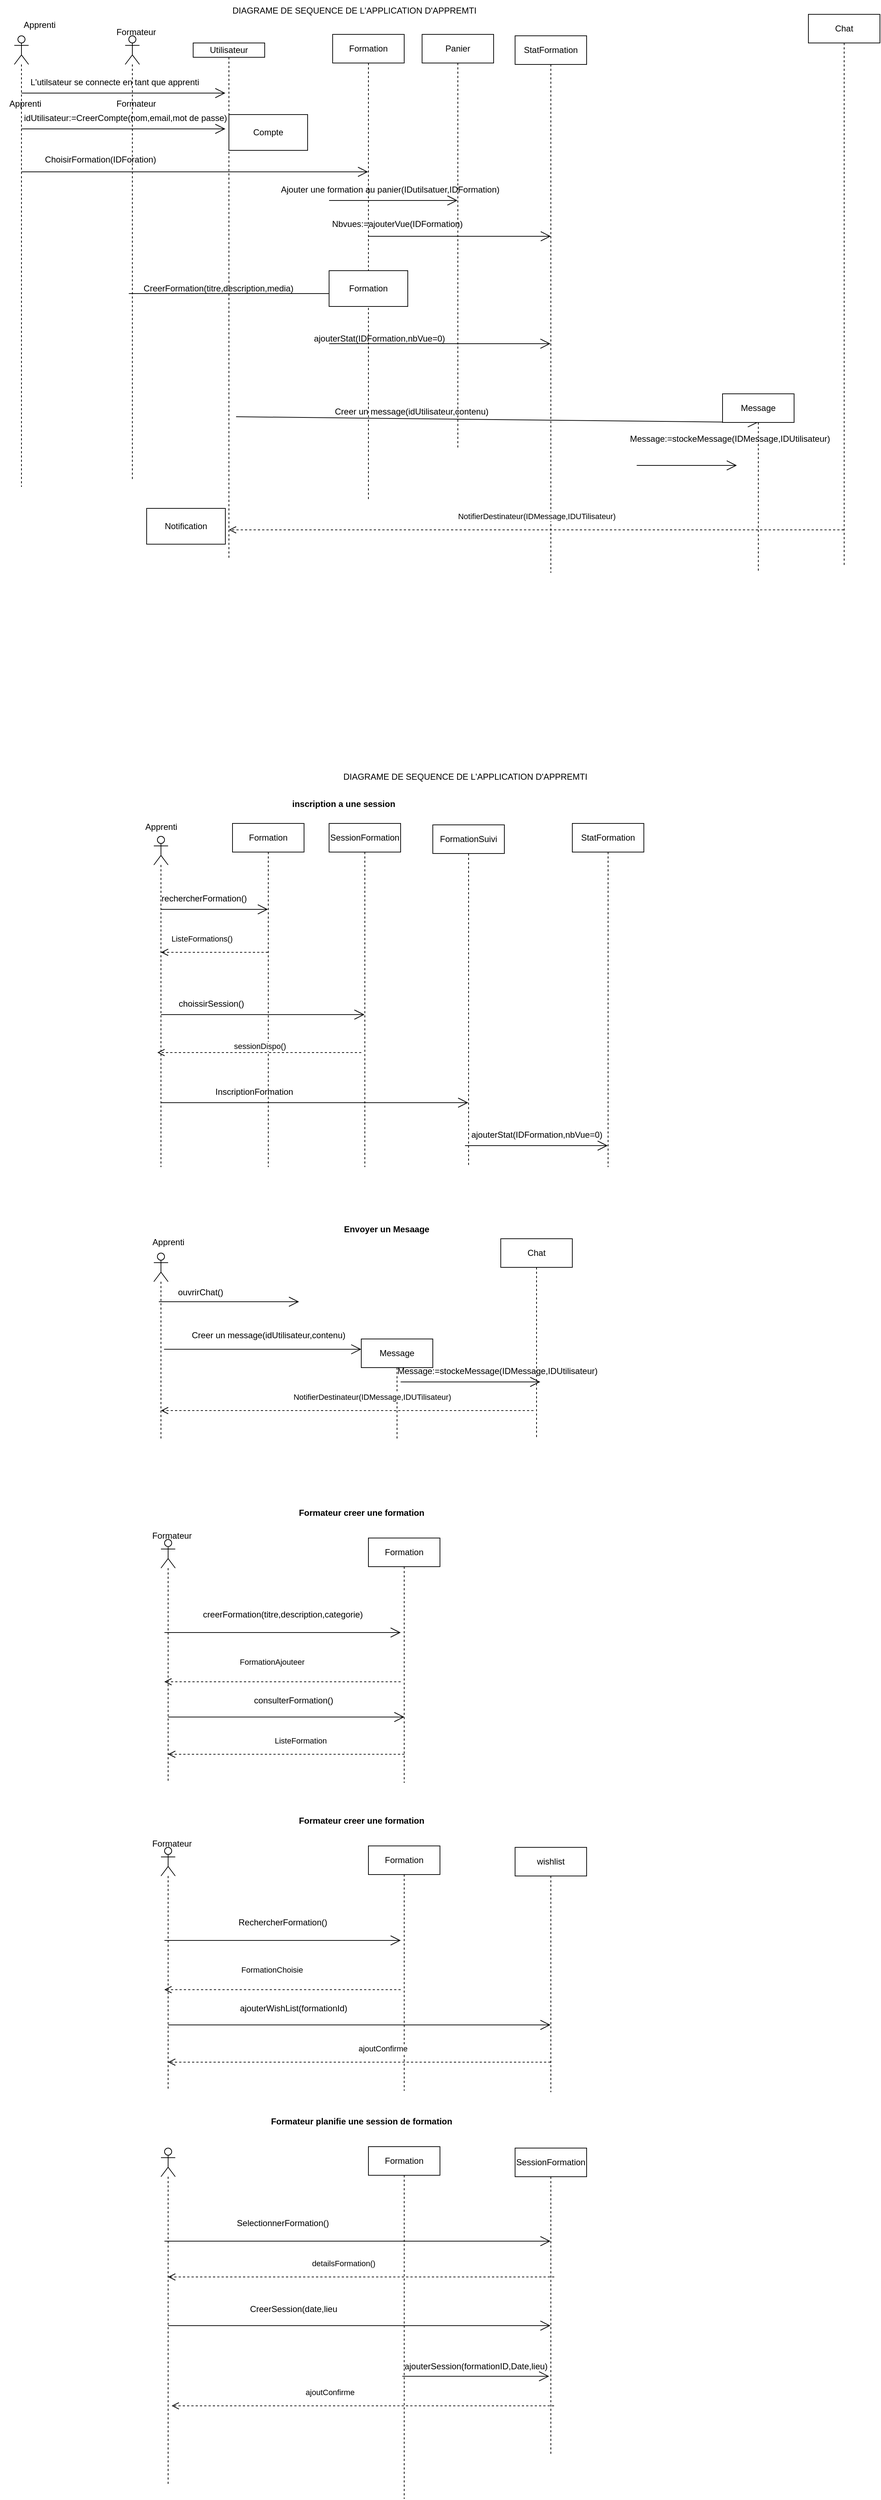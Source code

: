 <mxfile version="26.2.9">
  <diagram name="Page-1" id="2YBvvXClWsGukQMizWep">
    <mxGraphModel dx="1604" dy="1879" grid="1" gridSize="10" guides="1" tooltips="1" connect="1" arrows="1" fold="1" page="1" pageScale="1" pageWidth="850" pageHeight="1100" math="0" shadow="0">
      <root>
        <mxCell id="0" />
        <mxCell id="1" parent="0" />
        <mxCell id="4ip0zOYONYjsPPys63c3-18" value="" style="endArrow=open;endFill=1;endSize=12;html=1;rounded=0;" parent="1" source="4ip0zOYONYjsPPys63c3-19" edge="1">
          <mxGeometry width="160" relative="1" as="geometry">
            <mxPoint x="140" y="-760" as="sourcePoint" />
            <mxPoint x="435" y="-760" as="targetPoint" />
            <Array as="points" />
          </mxGeometry>
        </mxCell>
        <mxCell id="4ip0zOYONYjsPPys63c3-19" value="" style="shape=umlLifeline;perimeter=lifelinePerimeter;whiteSpace=wrap;html=1;container=1;dropTarget=0;collapsible=0;recursiveResize=0;outlineConnect=0;portConstraint=eastwest;newEdgeStyle={&quot;curved&quot;:0,&quot;rounded&quot;:0};participant=umlActor;" parent="1" vertex="1">
          <mxGeometry x="140" y="-840" width="20" height="630" as="geometry" />
        </mxCell>
        <mxCell id="4ip0zOYONYjsPPys63c3-22" value="" style="shape=umlLifeline;perimeter=lifelinePerimeter;whiteSpace=wrap;html=1;container=1;dropTarget=0;collapsible=0;recursiveResize=0;outlineConnect=0;portConstraint=eastwest;newEdgeStyle={&quot;curved&quot;:0,&quot;rounded&quot;:0};participant=umlActor;" parent="1" vertex="1">
          <mxGeometry x="295" y="-840" width="20" height="620" as="geometry" />
        </mxCell>
        <mxCell id="4ip0zOYONYjsPPys63c3-30" value="" style="endArrow=open;endFill=1;endSize=12;html=1;rounded=0;" parent="1" target="4ip0zOYONYjsPPys63c3-47" edge="1">
          <mxGeometry width="160" relative="1" as="geometry">
            <mxPoint x="300" y="-650" as="sourcePoint" />
            <mxPoint x="550" y="-650" as="targetPoint" />
            <Array as="points">
              <mxPoint x="150" y="-650" />
              <mxPoint x="390" y="-650" />
            </Array>
          </mxGeometry>
        </mxCell>
        <mxCell id="4ip0zOYONYjsPPys63c3-36" value="Panier" style="shape=umlLifeline;perimeter=lifelinePerimeter;whiteSpace=wrap;html=1;container=1;dropTarget=0;collapsible=0;recursiveResize=0;outlineConnect=0;portConstraint=eastwest;newEdgeStyle={&quot;curved&quot;:0,&quot;rounded&quot;:0};" parent="1" vertex="1">
          <mxGeometry x="710" y="-842" width="100" height="580" as="geometry" />
        </mxCell>
        <mxCell id="4ip0zOYONYjsPPys63c3-38" value="" style="endArrow=open;endFill=1;endSize=12;html=1;rounded=0;" parent="1" source="4ip0zOYONYjsPPys63c3-47" edge="1">
          <mxGeometry width="160" relative="1" as="geometry">
            <mxPoint x="730" y="-560" as="sourcePoint" />
            <mxPoint x="890" y="-560" as="targetPoint" />
          </mxGeometry>
        </mxCell>
        <mxCell id="4ip0zOYONYjsPPys63c3-39" value="StatFormation" style="shape=umlLifeline;perimeter=lifelinePerimeter;whiteSpace=wrap;html=1;container=1;dropTarget=0;collapsible=0;recursiveResize=0;outlineConnect=0;portConstraint=eastwest;newEdgeStyle={&quot;curved&quot;:0,&quot;rounded&quot;:0};" parent="1" vertex="1">
          <mxGeometry x="840" y="-840" width="100" height="750" as="geometry" />
        </mxCell>
        <mxCell id="4ip0zOYONYjsPPys63c3-40" value="Chat" style="shape=umlLifeline;perimeter=lifelinePerimeter;whiteSpace=wrap;html=1;container=1;dropTarget=0;collapsible=0;recursiveResize=0;outlineConnect=0;portConstraint=eastwest;newEdgeStyle={&quot;curved&quot;:0,&quot;rounded&quot;:0};" parent="1" vertex="1">
          <mxGeometry x="1250" y="-870" width="100" height="770" as="geometry" />
        </mxCell>
        <mxCell id="4ip0zOYONYjsPPys63c3-41" value="Apprenti" style="text;html=1;align=center;verticalAlign=middle;resizable=0;points=[];autosize=1;strokeColor=none;fillColor=none;" parent="1" vertex="1">
          <mxGeometry x="140" y="-870" width="70" height="30" as="geometry" />
        </mxCell>
        <mxCell id="4ip0zOYONYjsPPys63c3-42" value="Formateur" style="text;html=1;align=center;verticalAlign=middle;resizable=0;points=[];autosize=1;strokeColor=none;fillColor=none;" parent="1" vertex="1">
          <mxGeometry x="270" y="-860" width="80" height="30" as="geometry" />
        </mxCell>
        <mxCell id="4ip0zOYONYjsPPys63c3-43" value="" style="endArrow=open;endFill=1;endSize=12;html=1;rounded=0;" parent="1" edge="1">
          <mxGeometry width="160" relative="1" as="geometry">
            <mxPoint x="150" y="-710" as="sourcePoint" />
            <mxPoint x="435" y="-710" as="targetPoint" />
            <Array as="points" />
          </mxGeometry>
        </mxCell>
        <mxCell id="4ip0zOYONYjsPPys63c3-44" value="L&#39;utilsateur se connecte en tant que apprenti" style="text;html=1;align=center;verticalAlign=middle;resizable=0;points=[];autosize=1;strokeColor=none;fillColor=none;" parent="1" vertex="1">
          <mxGeometry x="150" y="-790" width="260" height="30" as="geometry" />
        </mxCell>
        <mxCell id="4ip0zOYONYjsPPys63c3-45" value="idUtilisateur:=CreerCompte(nom,email,mot de passe)" style="text;html=1;align=center;verticalAlign=middle;resizable=0;points=[];autosize=1;strokeColor=none;fillColor=none;" parent="1" vertex="1">
          <mxGeometry x="140" y="-740" width="310" height="30" as="geometry" />
        </mxCell>
        <mxCell id="4ip0zOYONYjsPPys63c3-46" value="Compte" style="html=1;whiteSpace=wrap;" parent="1" vertex="1">
          <mxGeometry x="440" y="-730" width="110" height="50" as="geometry" />
        </mxCell>
        <mxCell id="4ip0zOYONYjsPPys63c3-47" value="Formation" style="shape=umlLifeline;perimeter=lifelinePerimeter;whiteSpace=wrap;html=1;container=1;dropTarget=0;collapsible=0;recursiveResize=0;outlineConnect=0;portConstraint=eastwest;newEdgeStyle={&quot;curved&quot;:0,&quot;rounded&quot;:0};size=40;" parent="1" vertex="1">
          <mxGeometry x="585" y="-842" width="100" height="650" as="geometry" />
        </mxCell>
        <mxCell id="4ip0zOYONYjsPPys63c3-49" value="Ajouter une formation au panier(IDutilsatuer,IDFormation)" style="text;html=1;align=center;verticalAlign=middle;resizable=0;points=[];autosize=1;strokeColor=none;fillColor=none;" parent="1" vertex="1">
          <mxGeometry x="500" y="-640" width="330" height="30" as="geometry" />
        </mxCell>
        <mxCell id="4ip0zOYONYjsPPys63c3-53" value="" style="endArrow=open;endFill=1;endSize=12;html=1;rounded=0;" parent="1" target="4ip0zOYONYjsPPys63c3-36" edge="1">
          <mxGeometry width="160" relative="1" as="geometry">
            <mxPoint x="580" y="-610" as="sourcePoint" />
            <mxPoint x="740" y="-610" as="targetPoint" />
          </mxGeometry>
        </mxCell>
        <mxCell id="4ip0zOYONYjsPPys63c3-57" value="ChoisirFormation(IDForation)" style="text;html=1;align=center;verticalAlign=middle;resizable=0;points=[];autosize=1;strokeColor=none;fillColor=none;" parent="1" vertex="1">
          <mxGeometry x="170" y="-682" width="180" height="30" as="geometry" />
        </mxCell>
        <mxCell id="4ip0zOYONYjsPPys63c3-58" value="Nbvues:=ajouterVue(IDFormation)" style="text;html=1;align=center;verticalAlign=middle;resizable=0;points=[];autosize=1;strokeColor=none;fillColor=none;" parent="1" vertex="1">
          <mxGeometry x="570" y="-592" width="210" height="30" as="geometry" />
        </mxCell>
        <mxCell id="4ip0zOYONYjsPPys63c3-59" value="" style="endArrow=open;endFill=1;endSize=12;html=1;rounded=0;" parent="1" target="4ip0zOYONYjsPPys63c3-47" edge="1">
          <mxGeometry width="160" relative="1" as="geometry">
            <mxPoint x="300" y="-480" as="sourcePoint" />
            <mxPoint x="460" y="-480" as="targetPoint" />
          </mxGeometry>
        </mxCell>
        <mxCell id="4ip0zOYONYjsPPys63c3-60" value="CreerFormation(titre,description,media)" style="text;html=1;align=center;verticalAlign=middle;resizable=0;points=[];autosize=1;strokeColor=none;fillColor=none;" parent="1" vertex="1">
          <mxGeometry x="310" y="-502" width="230" height="30" as="geometry" />
        </mxCell>
        <mxCell id="4ip0zOYONYjsPPys63c3-61" value="Formation" style="html=1;whiteSpace=wrap;" parent="1" vertex="1">
          <mxGeometry x="580" y="-512" width="110" height="50" as="geometry" />
        </mxCell>
        <mxCell id="4ip0zOYONYjsPPys63c3-62" value="" style="endArrow=open;endFill=1;endSize=12;html=1;rounded=0;" parent="1" target="4ip0zOYONYjsPPys63c3-39" edge="1">
          <mxGeometry width="160" relative="1" as="geometry">
            <mxPoint x="580" y="-410" as="sourcePoint" />
            <mxPoint x="740" y="-410" as="targetPoint" />
          </mxGeometry>
        </mxCell>
        <mxCell id="4ip0zOYONYjsPPys63c3-63" value="ajouterStat(IDFormation,nbVue=0)" style="text;html=1;align=center;verticalAlign=middle;resizable=0;points=[];autosize=1;strokeColor=none;fillColor=none;" parent="1" vertex="1">
          <mxGeometry x="545" y="-432" width="210" height="30" as="geometry" />
        </mxCell>
        <mxCell id="4ip0zOYONYjsPPys63c3-68" value="Utilisateur" style="shape=umlLifeline;perimeter=lifelinePerimeter;whiteSpace=wrap;html=1;container=1;dropTarget=0;collapsible=0;recursiveResize=0;outlineConnect=0;portConstraint=eastwest;newEdgeStyle={&quot;curved&quot;:0,&quot;rounded&quot;:0};size=20;" parent="1" vertex="1">
          <mxGeometry x="390" y="-830" width="100" height="720" as="geometry" />
        </mxCell>
        <mxCell id="4ip0zOYONYjsPPys63c3-69" value="" style="endArrow=open;endFill=1;endSize=12;html=1;rounded=0;" parent="1" target="4ip0zOYONYjsPPys63c3-70" edge="1">
          <mxGeometry width="160" relative="1" as="geometry">
            <mxPoint x="450" y="-308" as="sourcePoint" />
            <mxPoint x="1050" y="-308" as="targetPoint" />
          </mxGeometry>
        </mxCell>
        <mxCell id="4ip0zOYONYjsPPys63c3-70" value="Message" style="shape=umlLifeline;perimeter=lifelinePerimeter;whiteSpace=wrap;html=1;container=1;dropTarget=0;collapsible=0;recursiveResize=0;outlineConnect=0;portConstraint=eastwest;newEdgeStyle={&quot;curved&quot;:0,&quot;rounded&quot;:0};" parent="1" vertex="1">
          <mxGeometry x="1130" y="-340" width="100" height="250" as="geometry" />
        </mxCell>
        <mxCell id="4ip0zOYONYjsPPys63c3-71" value="Creer un message(idUtilisateur,contenu)" style="text;html=1;align=center;verticalAlign=middle;resizable=0;points=[];autosize=1;strokeColor=none;fillColor=none;" parent="1" vertex="1">
          <mxGeometry x="575" y="-330" width="240" height="30" as="geometry" />
        </mxCell>
        <mxCell id="4ip0zOYONYjsPPys63c3-75" value="" style="endArrow=open;endFill=1;endSize=12;html=1;rounded=0;" parent="1" edge="1">
          <mxGeometry width="160" relative="1" as="geometry">
            <mxPoint x="1010" y="-240" as="sourcePoint" />
            <mxPoint x="1150" y="-240" as="targetPoint" />
            <Array as="points">
              <mxPoint x="1070" y="-240" />
            </Array>
          </mxGeometry>
        </mxCell>
        <mxCell id="4ip0zOYONYjsPPys63c3-76" value="Message:=stockeMessage(IDMessage,IDUtilisateur)" style="text;html=1;align=center;verticalAlign=middle;resizable=0;points=[];autosize=1;strokeColor=none;fillColor=none;" parent="1" vertex="1">
          <mxGeometry x="990" y="-292" width="300" height="30" as="geometry" />
        </mxCell>
        <mxCell id="4ip0zOYONYjsPPys63c3-77" value="NotifierDestinateur(IDMessage,IDUTilisateur)" style="html=1;verticalAlign=bottom;endArrow=open;dashed=1;endSize=8;curved=0;rounded=0;" parent="1" source="4ip0zOYONYjsPPys63c3-40" target="4ip0zOYONYjsPPys63c3-68" edge="1">
          <mxGeometry y="-10" relative="1" as="geometry">
            <mxPoint x="1130" y="-150" as="sourcePoint" />
            <mxPoint x="460" y="-160" as="targetPoint" />
            <Array as="points">
              <mxPoint x="1100" y="-150" />
            </Array>
            <mxPoint as="offset" />
          </mxGeometry>
        </mxCell>
        <mxCell id="4ip0zOYONYjsPPys63c3-78" value="Notification" style="html=1;whiteSpace=wrap;" parent="1" vertex="1">
          <mxGeometry x="325" y="-180" width="110" height="50" as="geometry" />
        </mxCell>
        <mxCell id="4ip0zOYONYjsPPys63c3-79" value="DIAGRAME DE SEQUENCE DE L&#39;APPLICATION D&#39;APPREMTI" style="text;html=1;align=center;verticalAlign=middle;resizable=0;points=[];autosize=1;strokeColor=none;fillColor=none;" parent="1" vertex="1">
          <mxGeometry x="435" y="-890" width="360" height="30" as="geometry" />
        </mxCell>
        <mxCell id="nh1nfmwR9qEkahNtJy00-2" value="" style="endArrow=open;endFill=1;endSize=12;html=1;rounded=0;" edge="1" parent="1" source="nh1nfmwR9qEkahNtJy00-3" target="nh1nfmwR9qEkahNtJy00-15">
          <mxGeometry width="160" relative="1" as="geometry">
            <mxPoint x="240" y="380" as="sourcePoint" />
            <mxPoint x="525.5" y="380" as="targetPoint" />
            <Array as="points">
              <mxPoint x="400" y="380" />
            </Array>
          </mxGeometry>
        </mxCell>
        <mxCell id="nh1nfmwR9qEkahNtJy00-3" value="" style="shape=umlLifeline;perimeter=lifelinePerimeter;whiteSpace=wrap;html=1;container=1;dropTarget=0;collapsible=0;recursiveResize=0;outlineConnect=0;portConstraint=eastwest;newEdgeStyle={&quot;curved&quot;:0,&quot;rounded&quot;:0};participant=umlActor;" vertex="1" parent="1">
          <mxGeometry x="335" y="278" width="20" height="462" as="geometry" />
        </mxCell>
        <mxCell id="nh1nfmwR9qEkahNtJy00-6" value="SessionFormation" style="shape=umlLifeline;perimeter=lifelinePerimeter;whiteSpace=wrap;html=1;container=1;dropTarget=0;collapsible=0;recursiveResize=0;outlineConnect=0;portConstraint=eastwest;newEdgeStyle={&quot;curved&quot;:0,&quot;rounded&quot;:0};" vertex="1" parent="1">
          <mxGeometry x="580" y="260" width="100" height="480" as="geometry" />
        </mxCell>
        <mxCell id="nh1nfmwR9qEkahNtJy00-8" value="StatFormation" style="shape=umlLifeline;perimeter=lifelinePerimeter;whiteSpace=wrap;html=1;container=1;dropTarget=0;collapsible=0;recursiveResize=0;outlineConnect=0;portConstraint=eastwest;newEdgeStyle={&quot;curved&quot;:0,&quot;rounded&quot;:0};" vertex="1" parent="1">
          <mxGeometry x="920" y="260" width="100" height="480" as="geometry" />
        </mxCell>
        <mxCell id="nh1nfmwR9qEkahNtJy00-9" value="Apprenti" style="text;html=1;align=center;verticalAlign=middle;resizable=0;points=[];autosize=1;strokeColor=none;fillColor=none;" vertex="1" parent="1">
          <mxGeometry x="310" y="250" width="70" height="30" as="geometry" />
        </mxCell>
        <mxCell id="nh1nfmwR9qEkahNtJy00-12" value="rechercherFormation()" style="text;html=1;align=center;verticalAlign=middle;resizable=0;points=[];autosize=1;strokeColor=none;fillColor=none;" vertex="1" parent="1">
          <mxGeometry x="335" y="350" width="140" height="30" as="geometry" />
        </mxCell>
        <mxCell id="nh1nfmwR9qEkahNtJy00-15" value="Formation" style="shape=umlLifeline;perimeter=lifelinePerimeter;whiteSpace=wrap;html=1;container=1;dropTarget=0;collapsible=0;recursiveResize=0;outlineConnect=0;portConstraint=eastwest;newEdgeStyle={&quot;curved&quot;:0,&quot;rounded&quot;:0};size=40;" vertex="1" parent="1">
          <mxGeometry x="445" y="260" width="100" height="480" as="geometry" />
        </mxCell>
        <mxCell id="nh1nfmwR9qEkahNtJy00-23" value="" style="endArrow=open;endFill=1;endSize=12;html=1;rounded=0;" edge="1" parent="1" target="nh1nfmwR9qEkahNtJy00-8">
          <mxGeometry width="160" relative="1" as="geometry">
            <mxPoint x="770" y="710" as="sourcePoint" />
            <mxPoint x="930" y="710" as="targetPoint" />
          </mxGeometry>
        </mxCell>
        <mxCell id="nh1nfmwR9qEkahNtJy00-24" value="ajouterStat(IDFormation,nbVue=0)" style="text;html=1;align=center;verticalAlign=middle;resizable=0;points=[];autosize=1;strokeColor=none;fillColor=none;" vertex="1" parent="1">
          <mxGeometry x="765" y="680" width="210" height="30" as="geometry" />
        </mxCell>
        <mxCell id="nh1nfmwR9qEkahNtJy00-32" value="DIAGRAME DE SEQUENCE DE L&#39;APPLICATION D&#39;APPREMTI" style="text;html=1;align=center;verticalAlign=middle;resizable=0;points=[];autosize=1;strokeColor=none;fillColor=none;" vertex="1" parent="1">
          <mxGeometry x="590" y="180" width="360" height="30" as="geometry" />
        </mxCell>
        <mxCell id="nh1nfmwR9qEkahNtJy00-37" value="ListeFormations()" style="html=1;verticalAlign=bottom;endArrow=open;dashed=1;endSize=8;curved=0;rounded=0;" edge="1" parent="1" source="nh1nfmwR9qEkahNtJy00-15" target="nh1nfmwR9qEkahNtJy00-3">
          <mxGeometry x="0.26" y="-10" relative="1" as="geometry">
            <mxPoint x="480" y="510" as="sourcePoint" />
            <mxPoint x="400" y="510" as="targetPoint" />
            <Array as="points">
              <mxPoint x="410" y="440" />
            </Array>
            <mxPoint x="1" as="offset" />
          </mxGeometry>
        </mxCell>
        <mxCell id="nh1nfmwR9qEkahNtJy00-38" value="" style="endArrow=open;endFill=1;endSize=12;html=1;rounded=0;" edge="1" parent="1" source="nh1nfmwR9qEkahNtJy00-3" target="nh1nfmwR9qEkahNtJy00-6">
          <mxGeometry width="160" relative="1" as="geometry">
            <mxPoint x="355" y="527" as="sourcePoint" />
            <mxPoint x="505" y="527" as="targetPoint" />
            <Array as="points">
              <mxPoint x="410" y="527" />
            </Array>
          </mxGeometry>
        </mxCell>
        <mxCell id="nh1nfmwR9qEkahNtJy00-39" value="choissirSession()" style="text;html=1;align=center;verticalAlign=middle;resizable=0;points=[];autosize=1;strokeColor=none;fillColor=none;" vertex="1" parent="1">
          <mxGeometry x="360" y="497" width="110" height="30" as="geometry" />
        </mxCell>
        <mxCell id="nh1nfmwR9qEkahNtJy00-41" value="sessionDispo()" style="html=1;verticalAlign=bottom;endArrow=open;dashed=1;endSize=8;curved=0;rounded=0;" edge="1" parent="1">
          <mxGeometry relative="1" as="geometry">
            <mxPoint x="625" y="580" as="sourcePoint" />
            <mxPoint x="340" y="580" as="targetPoint" />
          </mxGeometry>
        </mxCell>
        <mxCell id="nh1nfmwR9qEkahNtJy00-42" value="FormationSuivi" style="shape=umlLifeline;perimeter=lifelinePerimeter;whiteSpace=wrap;html=1;container=1;dropTarget=0;collapsible=0;recursiveResize=0;outlineConnect=0;portConstraint=eastwest;newEdgeStyle={&quot;curved&quot;:0,&quot;rounded&quot;:0};" vertex="1" parent="1">
          <mxGeometry x="725" y="262" width="100" height="478" as="geometry" />
        </mxCell>
        <mxCell id="nh1nfmwR9qEkahNtJy00-43" value="" style="endArrow=open;endFill=1;endSize=12;html=1;rounded=0;" edge="1" parent="1" source="nh1nfmwR9qEkahNtJy00-3" target="nh1nfmwR9qEkahNtJy00-42">
          <mxGeometry width="160" relative="1" as="geometry">
            <mxPoint x="445" y="650" as="sourcePoint" />
            <mxPoint x="730" y="650" as="targetPoint" />
            <Array as="points">
              <mxPoint x="510" y="650" />
            </Array>
          </mxGeometry>
        </mxCell>
        <mxCell id="nh1nfmwR9qEkahNtJy00-44" value="InscriptionFormation" style="text;html=1;align=center;verticalAlign=middle;resizable=0;points=[];autosize=1;strokeColor=none;fillColor=none;" vertex="1" parent="1">
          <mxGeometry x="410" y="620" width="130" height="30" as="geometry" />
        </mxCell>
        <mxCell id="nh1nfmwR9qEkahNtJy00-45" value="inscription a une session" style="text;align=center;fontStyle=1;verticalAlign=middle;spacingLeft=3;spacingRight=3;strokeColor=none;rotatable=0;points=[[0,0.5],[1,0.5]];portConstraint=eastwest;html=1;" vertex="1" parent="1">
          <mxGeometry x="560" y="220" width="80" height="26" as="geometry" />
        </mxCell>
        <mxCell id="nh1nfmwR9qEkahNtJy00-49" value="Apprenti" style="text;html=1;align=center;verticalAlign=middle;resizable=0;points=[];autosize=1;strokeColor=none;fillColor=none;" vertex="1" parent="1">
          <mxGeometry x="120" y="-760" width="70" height="30" as="geometry" />
        </mxCell>
        <mxCell id="nh1nfmwR9qEkahNtJy00-53" value="" style="shape=umlLifeline;perimeter=lifelinePerimeter;whiteSpace=wrap;html=1;container=1;dropTarget=0;collapsible=0;recursiveResize=0;outlineConnect=0;portConstraint=eastwest;newEdgeStyle={&quot;curved&quot;:0,&quot;rounded&quot;:0};participant=umlActor;" vertex="1" parent="1">
          <mxGeometry x="335" y="860" width="20" height="260" as="geometry" />
        </mxCell>
        <mxCell id="nh1nfmwR9qEkahNtJy00-59" value="Chat" style="shape=umlLifeline;perimeter=lifelinePerimeter;whiteSpace=wrap;html=1;container=1;dropTarget=0;collapsible=0;recursiveResize=0;outlineConnect=0;portConstraint=eastwest;newEdgeStyle={&quot;curved&quot;:0,&quot;rounded&quot;:0};" vertex="1" parent="1">
          <mxGeometry x="820" y="840" width="100" height="280" as="geometry" />
        </mxCell>
        <mxCell id="nh1nfmwR9qEkahNtJy00-60" value="Apprenti" style="text;html=1;align=center;verticalAlign=middle;resizable=0;points=[];autosize=1;strokeColor=none;fillColor=none;" vertex="1" parent="1">
          <mxGeometry x="320" y="830" width="70" height="30" as="geometry" />
        </mxCell>
        <mxCell id="nh1nfmwR9qEkahNtJy00-77" value="Creer un message(idUtilisateur,contenu)" style="text;html=1;align=center;verticalAlign=middle;resizable=0;points=[];autosize=1;strokeColor=none;fillColor=none;" vertex="1" parent="1">
          <mxGeometry x="375" y="960" width="240" height="30" as="geometry" />
        </mxCell>
        <mxCell id="nh1nfmwR9qEkahNtJy00-78" value="" style="endArrow=open;endFill=1;endSize=12;html=1;rounded=0;" edge="1" parent="1">
          <mxGeometry width="160" relative="1" as="geometry">
            <mxPoint x="680.004" y="1040" as="sourcePoint" />
            <mxPoint x="875.18" y="1040" as="targetPoint" />
            <Array as="points" />
          </mxGeometry>
        </mxCell>
        <mxCell id="nh1nfmwR9qEkahNtJy00-84" value="Envoyer un Mesaage" style="text;align=center;fontStyle=1;verticalAlign=middle;spacingLeft=3;spacingRight=3;strokeColor=none;rotatable=0;points=[[0,0.5],[1,0.5]];portConstraint=eastwest;html=1;" vertex="1" parent="1">
          <mxGeometry x="620" y="814" width="80" height="26" as="geometry" />
        </mxCell>
        <mxCell id="nh1nfmwR9qEkahNtJy00-86" value="Message" style="shape=umlLifeline;perimeter=lifelinePerimeter;whiteSpace=wrap;html=1;container=1;dropTarget=0;collapsible=0;recursiveResize=0;outlineConnect=0;portConstraint=eastwest;newEdgeStyle={&quot;curved&quot;:0,&quot;rounded&quot;:0};" vertex="1" parent="1">
          <mxGeometry x="625" y="980" width="100" height="140" as="geometry" />
        </mxCell>
        <mxCell id="nh1nfmwR9qEkahNtJy00-87" value="Message:=stockeMessage(IDMessage,IDUtilisateur)" style="text;html=1;align=center;verticalAlign=middle;resizable=0;points=[];autosize=1;strokeColor=none;fillColor=none;" vertex="1" parent="1">
          <mxGeometry x="665" y="1010" width="300" height="30" as="geometry" />
        </mxCell>
        <mxCell id="nh1nfmwR9qEkahNtJy00-88" value="NotifierDestinateur(IDMessage,IDUTilisateur)" style="html=1;verticalAlign=bottom;endArrow=open;dashed=1;endSize=8;curved=0;rounded=0;" edge="1" parent="1" target="nh1nfmwR9qEkahNtJy00-53">
          <mxGeometry x="-0.134" y="-10" relative="1" as="geometry">
            <mxPoint x="865.68" y="1080" as="sourcePoint" />
            <mxPoint x="580.004" y="1080" as="targetPoint" />
            <Array as="points">
              <mxPoint x="795.68" y="1080" />
              <mxPoint x="715.68" y="1080" />
            </Array>
            <mxPoint as="offset" />
          </mxGeometry>
        </mxCell>
        <mxCell id="nh1nfmwR9qEkahNtJy00-90" value="" style="endArrow=open;endFill=1;endSize=12;html=1;rounded=0;" edge="1" parent="1">
          <mxGeometry width="160" relative="1" as="geometry">
            <mxPoint x="349.324" y="994.41" as="sourcePoint" />
            <mxPoint x="625" y="994.41" as="targetPoint" />
            <Array as="points" />
          </mxGeometry>
        </mxCell>
        <mxCell id="nh1nfmwR9qEkahNtJy00-91" value="" style="endArrow=open;endFill=1;endSize=12;html=1;rounded=0;" edge="1" parent="1">
          <mxGeometry width="160" relative="1" as="geometry">
            <mxPoint x="342" y="928" as="sourcePoint" />
            <mxPoint x="538" y="928" as="targetPoint" />
            <Array as="points" />
          </mxGeometry>
        </mxCell>
        <mxCell id="nh1nfmwR9qEkahNtJy00-92" value="ouvrirChat()" style="text;html=1;align=center;verticalAlign=middle;resizable=0;points=[];autosize=1;strokeColor=none;fillColor=none;" vertex="1" parent="1">
          <mxGeometry x="355" y="900" width="90" height="30" as="geometry" />
        </mxCell>
        <mxCell id="nh1nfmwR9qEkahNtJy00-95" value="Formateur" style="text;html=1;align=center;verticalAlign=middle;resizable=0;points=[];autosize=1;strokeColor=none;fillColor=none;" vertex="1" parent="1">
          <mxGeometry x="270" y="-760" width="80" height="30" as="geometry" />
        </mxCell>
        <mxCell id="nh1nfmwR9qEkahNtJy00-98" value="" style="shape=umlLifeline;perimeter=lifelinePerimeter;whiteSpace=wrap;html=1;container=1;dropTarget=0;collapsible=0;recursiveResize=0;outlineConnect=0;portConstraint=eastwest;newEdgeStyle={&quot;curved&quot;:0,&quot;rounded&quot;:0};participant=umlActor;" vertex="1" parent="1">
          <mxGeometry x="345" y="1260" width="20" height="340" as="geometry" />
        </mxCell>
        <mxCell id="nh1nfmwR9qEkahNtJy00-100" value="Formateur" style="text;html=1;align=center;verticalAlign=middle;resizable=0;points=[];autosize=1;strokeColor=none;fillColor=none;" vertex="1" parent="1">
          <mxGeometry x="320" y="1240" width="80" height="30" as="geometry" />
        </mxCell>
        <mxCell id="nh1nfmwR9qEkahNtJy00-103" value="Formation" style="shape=umlLifeline;perimeter=lifelinePerimeter;whiteSpace=wrap;html=1;container=1;dropTarget=0;collapsible=0;recursiveResize=0;outlineConnect=0;portConstraint=eastwest;newEdgeStyle={&quot;curved&quot;:0,&quot;rounded&quot;:0};size=40;" vertex="1" parent="1">
          <mxGeometry x="635" y="1258" width="100" height="342" as="geometry" />
        </mxCell>
        <mxCell id="nh1nfmwR9qEkahNtJy00-104" value="consulterFormation()" style="text;html=1;align=center;verticalAlign=middle;resizable=0;points=[];autosize=1;strokeColor=none;fillColor=none;" vertex="1" parent="1">
          <mxGeometry x="465" y="1470" width="130" height="30" as="geometry" />
        </mxCell>
        <mxCell id="nh1nfmwR9qEkahNtJy00-105" value="" style="endArrow=open;endFill=1;endSize=12;html=1;rounded=0;" edge="1" parent="1">
          <mxGeometry width="160" relative="1" as="geometry">
            <mxPoint x="355" y="1508" as="sourcePoint" />
            <mxPoint x="685.25" y="1508" as="targetPoint" />
          </mxGeometry>
        </mxCell>
        <mxCell id="nh1nfmwR9qEkahNtJy00-113" value="creerFormation(titre,description,categorie)" style="text;html=1;align=center;verticalAlign=middle;resizable=0;points=[];autosize=1;strokeColor=none;fillColor=none;" vertex="1" parent="1">
          <mxGeometry x="390" y="1350" width="250" height="30" as="geometry" />
        </mxCell>
        <mxCell id="nh1nfmwR9qEkahNtJy00-114" value="" style="endArrow=open;endFill=1;endSize=12;html=1;rounded=0;" edge="1" parent="1">
          <mxGeometry width="160" relative="1" as="geometry">
            <mxPoint x="349.88" y="1390" as="sourcePoint" />
            <mxPoint x="680.13" y="1390" as="targetPoint" />
          </mxGeometry>
        </mxCell>
        <mxCell id="nh1nfmwR9qEkahNtJy00-115" value="FormationAjouteer" style="html=1;verticalAlign=bottom;endArrow=open;dashed=1;endSize=8;curved=0;rounded=0;" edge="1" parent="1">
          <mxGeometry x="0.09" y="-19" relative="1" as="geometry">
            <mxPoint x="680" y="1458.75" as="sourcePoint" />
            <mxPoint x="349.75" y="1458.75" as="targetPoint" />
            <mxPoint as="offset" />
          </mxGeometry>
        </mxCell>
        <mxCell id="nh1nfmwR9qEkahNtJy00-116" value="ListeFormation" style="html=1;verticalAlign=bottom;endArrow=open;dashed=1;endSize=8;curved=0;rounded=0;" edge="1" parent="1">
          <mxGeometry x="-0.12" y="-10" relative="1" as="geometry">
            <mxPoint x="685.25" y="1560" as="sourcePoint" />
            <mxPoint x="355" y="1560" as="targetPoint" />
            <mxPoint as="offset" />
          </mxGeometry>
        </mxCell>
        <mxCell id="nh1nfmwR9qEkahNtJy00-117" value="Formateur creer une formation" style="text;align=center;fontStyle=1;verticalAlign=middle;spacingLeft=3;spacingRight=3;strokeColor=none;rotatable=0;points=[[0,0.5],[1,0.5]];portConstraint=eastwest;html=1;" vertex="1" parent="1">
          <mxGeometry x="585" y="1210" width="80" height="26" as="geometry" />
        </mxCell>
        <mxCell id="nh1nfmwR9qEkahNtJy00-118" value="" style="shape=umlLifeline;perimeter=lifelinePerimeter;whiteSpace=wrap;html=1;container=1;dropTarget=0;collapsible=0;recursiveResize=0;outlineConnect=0;portConstraint=eastwest;newEdgeStyle={&quot;curved&quot;:0,&quot;rounded&quot;:0};participant=umlActor;" vertex="1" parent="1">
          <mxGeometry x="345" y="1690" width="20" height="340" as="geometry" />
        </mxCell>
        <mxCell id="nh1nfmwR9qEkahNtJy00-119" value="Formateur" style="text;html=1;align=center;verticalAlign=middle;resizable=0;points=[];autosize=1;strokeColor=none;fillColor=none;" vertex="1" parent="1">
          <mxGeometry x="320" y="1670" width="80" height="30" as="geometry" />
        </mxCell>
        <mxCell id="nh1nfmwR9qEkahNtJy00-120" value="Formation" style="shape=umlLifeline;perimeter=lifelinePerimeter;whiteSpace=wrap;html=1;container=1;dropTarget=0;collapsible=0;recursiveResize=0;outlineConnect=0;portConstraint=eastwest;newEdgeStyle={&quot;curved&quot;:0,&quot;rounded&quot;:0};size=40;" vertex="1" parent="1">
          <mxGeometry x="635" y="1688" width="100" height="342" as="geometry" />
        </mxCell>
        <mxCell id="nh1nfmwR9qEkahNtJy00-121" value="ajouterWishList(formationId)" style="text;html=1;align=center;verticalAlign=middle;resizable=0;points=[];autosize=1;strokeColor=none;fillColor=none;" vertex="1" parent="1">
          <mxGeometry x="445" y="1900" width="170" height="30" as="geometry" />
        </mxCell>
        <mxCell id="nh1nfmwR9qEkahNtJy00-122" value="" style="endArrow=open;endFill=1;endSize=12;html=1;rounded=0;" edge="1" parent="1" target="nh1nfmwR9qEkahNtJy00-128">
          <mxGeometry width="160" relative="1" as="geometry">
            <mxPoint x="355" y="1938" as="sourcePoint" />
            <mxPoint x="800" y="1938" as="targetPoint" />
          </mxGeometry>
        </mxCell>
        <mxCell id="nh1nfmwR9qEkahNtJy00-123" value="RechercherFormation()" style="text;html=1;align=center;verticalAlign=middle;resizable=0;points=[];autosize=1;strokeColor=none;fillColor=none;" vertex="1" parent="1">
          <mxGeometry x="440" y="1780" width="150" height="30" as="geometry" />
        </mxCell>
        <mxCell id="nh1nfmwR9qEkahNtJy00-124" value="" style="endArrow=open;endFill=1;endSize=12;html=1;rounded=0;" edge="1" parent="1">
          <mxGeometry width="160" relative="1" as="geometry">
            <mxPoint x="349.88" y="1820" as="sourcePoint" />
            <mxPoint x="680.13" y="1820" as="targetPoint" />
          </mxGeometry>
        </mxCell>
        <mxCell id="nh1nfmwR9qEkahNtJy00-125" value="FormationChoisie" style="html=1;verticalAlign=bottom;endArrow=open;dashed=1;endSize=8;curved=0;rounded=0;" edge="1" parent="1">
          <mxGeometry x="0.09" y="-19" relative="1" as="geometry">
            <mxPoint x="680" y="1888.75" as="sourcePoint" />
            <mxPoint x="349.75" y="1888.75" as="targetPoint" />
            <mxPoint as="offset" />
          </mxGeometry>
        </mxCell>
        <mxCell id="nh1nfmwR9qEkahNtJy00-126" value="ajoutConfirme" style="html=1;verticalAlign=bottom;endArrow=open;dashed=1;endSize=8;curved=0;rounded=0;" edge="1" parent="1" source="nh1nfmwR9qEkahNtJy00-128">
          <mxGeometry x="-0.122" y="-10" relative="1" as="geometry">
            <mxPoint x="685.25" y="1990" as="sourcePoint" />
            <mxPoint x="355" y="1990" as="targetPoint" />
            <mxPoint as="offset" />
          </mxGeometry>
        </mxCell>
        <mxCell id="nh1nfmwR9qEkahNtJy00-127" value="Formateur creer une formation" style="text;align=center;fontStyle=1;verticalAlign=middle;spacingLeft=3;spacingRight=3;strokeColor=none;rotatable=0;points=[[0,0.5],[1,0.5]];portConstraint=eastwest;html=1;" vertex="1" parent="1">
          <mxGeometry x="585" y="1640" width="80" height="26" as="geometry" />
        </mxCell>
        <mxCell id="nh1nfmwR9qEkahNtJy00-128" value="wishlist" style="shape=umlLifeline;perimeter=lifelinePerimeter;whiteSpace=wrap;html=1;container=1;dropTarget=0;collapsible=0;recursiveResize=0;outlineConnect=0;portConstraint=eastwest;newEdgeStyle={&quot;curved&quot;:0,&quot;rounded&quot;:0};size=40;" vertex="1" parent="1">
          <mxGeometry x="840" y="1690" width="100" height="342" as="geometry" />
        </mxCell>
        <mxCell id="nh1nfmwR9qEkahNtJy00-129" value="" style="shape=umlLifeline;perimeter=lifelinePerimeter;whiteSpace=wrap;html=1;container=1;dropTarget=0;collapsible=0;recursiveResize=0;outlineConnect=0;portConstraint=eastwest;newEdgeStyle={&quot;curved&quot;:0,&quot;rounded&quot;:0};participant=umlActor;" vertex="1" parent="1">
          <mxGeometry x="345" y="2110" width="20" height="470" as="geometry" />
        </mxCell>
        <mxCell id="nh1nfmwR9qEkahNtJy00-130" value="Formation" style="shape=umlLifeline;perimeter=lifelinePerimeter;whiteSpace=wrap;html=1;container=1;dropTarget=0;collapsible=0;recursiveResize=0;outlineConnect=0;portConstraint=eastwest;newEdgeStyle={&quot;curved&quot;:0,&quot;rounded&quot;:0};size=40;" vertex="1" parent="1">
          <mxGeometry x="635" y="2108" width="100" height="492" as="geometry" />
        </mxCell>
        <mxCell id="nh1nfmwR9qEkahNtJy00-131" value="CreerSession(date,lieu" style="text;html=1;align=center;verticalAlign=middle;resizable=0;points=[];autosize=1;strokeColor=none;fillColor=none;" vertex="1" parent="1">
          <mxGeometry x="455" y="2320" width="150" height="30" as="geometry" />
        </mxCell>
        <mxCell id="nh1nfmwR9qEkahNtJy00-132" value="" style="endArrow=open;endFill=1;endSize=12;html=1;rounded=0;" edge="1" parent="1" target="nh1nfmwR9qEkahNtJy00-138">
          <mxGeometry width="160" relative="1" as="geometry">
            <mxPoint x="355" y="2358" as="sourcePoint" />
            <mxPoint x="800" y="2358" as="targetPoint" />
          </mxGeometry>
        </mxCell>
        <mxCell id="nh1nfmwR9qEkahNtJy00-133" value="SelectionnerFormation()" style="text;html=1;align=center;verticalAlign=middle;resizable=0;points=[];autosize=1;strokeColor=none;fillColor=none;" vertex="1" parent="1">
          <mxGeometry x="440" y="2200" width="150" height="30" as="geometry" />
        </mxCell>
        <mxCell id="nh1nfmwR9qEkahNtJy00-134" value="" style="endArrow=open;endFill=1;endSize=12;html=1;rounded=0;" edge="1" parent="1" target="nh1nfmwR9qEkahNtJy00-138">
          <mxGeometry width="160" relative="1" as="geometry">
            <mxPoint x="349.88" y="2240" as="sourcePoint" />
            <mxPoint x="680.13" y="2240" as="targetPoint" />
          </mxGeometry>
        </mxCell>
        <mxCell id="nh1nfmwR9qEkahNtJy00-135" value="detailsFormation()" style="html=1;verticalAlign=bottom;endArrow=open;dashed=1;endSize=8;curved=0;rounded=0;" edge="1" parent="1">
          <mxGeometry x="0.092" y="-10" relative="1" as="geometry">
            <mxPoint x="894.75" y="2290" as="sourcePoint" />
            <mxPoint x="355" y="2290" as="targetPoint" />
            <mxPoint as="offset" />
          </mxGeometry>
        </mxCell>
        <mxCell id="nh1nfmwR9qEkahNtJy00-136" value="ajoutConfirme" style="html=1;verticalAlign=bottom;endArrow=open;dashed=1;endSize=8;curved=0;rounded=0;" edge="1" parent="1">
          <mxGeometry x="0.177" y="-10" relative="1" as="geometry">
            <mxPoint x="894.5" y="2470" as="sourcePoint" />
            <mxPoint x="360" y="2470" as="targetPoint" />
            <mxPoint x="1" as="offset" />
          </mxGeometry>
        </mxCell>
        <mxCell id="nh1nfmwR9qEkahNtJy00-137" value="Formateur planifie une session de formation" style="text;align=center;fontStyle=1;verticalAlign=middle;spacingLeft=3;spacingRight=3;strokeColor=none;rotatable=0;points=[[0,0.5],[1,0.5]];portConstraint=eastwest;html=1;" vertex="1" parent="1">
          <mxGeometry x="585" y="2060" width="80" height="26" as="geometry" />
        </mxCell>
        <mxCell id="nh1nfmwR9qEkahNtJy00-138" value="SessionFormation" style="shape=umlLifeline;perimeter=lifelinePerimeter;whiteSpace=wrap;html=1;container=1;dropTarget=0;collapsible=0;recursiveResize=0;outlineConnect=0;portConstraint=eastwest;newEdgeStyle={&quot;curved&quot;:0,&quot;rounded&quot;:0};size=40;" vertex="1" parent="1">
          <mxGeometry x="840" y="2110" width="100" height="430" as="geometry" />
        </mxCell>
        <mxCell id="nh1nfmwR9qEkahNtJy00-139" value="ajouterSession(formationID,Date,lieu)" style="text;html=1;align=center;verticalAlign=middle;resizable=0;points=[];autosize=1;strokeColor=none;fillColor=none;" vertex="1" parent="1">
          <mxGeometry x="675" y="2400" width="220" height="30" as="geometry" />
        </mxCell>
        <mxCell id="nh1nfmwR9qEkahNtJy00-140" value="" style="endArrow=open;endFill=1;endSize=12;html=1;rounded=0;" edge="1" parent="1">
          <mxGeometry width="160" relative="1" as="geometry">
            <mxPoint x="682.37" y="2428.75" as="sourcePoint" />
            <mxPoint x="887.62" y="2428.75" as="targetPoint" />
          </mxGeometry>
        </mxCell>
      </root>
    </mxGraphModel>
  </diagram>
</mxfile>
